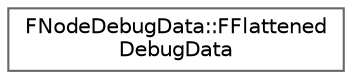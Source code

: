 digraph "Graphical Class Hierarchy"
{
 // INTERACTIVE_SVG=YES
 // LATEX_PDF_SIZE
  bgcolor="transparent";
  edge [fontname=Helvetica,fontsize=10,labelfontname=Helvetica,labelfontsize=10];
  node [fontname=Helvetica,fontsize=10,shape=box,height=0.2,width=0.4];
  rankdir="LR";
  Node0 [id="Node000000",label="FNodeDebugData::FFlattened\lDebugData",height=0.2,width=0.4,color="grey40", fillcolor="white", style="filled",URL="$db/d0b/structFNodeDebugData_1_1FFlattenedDebugData.html",tooltip=" "];
}

